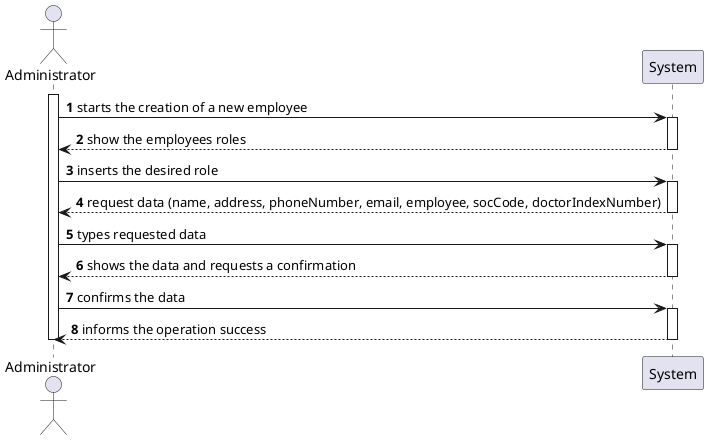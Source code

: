 @startuml
'https://plantuml.com/sequence-diagram

autonumber
actor Administrator
activate Administrator
Administrator -> System: starts the creation of a new employee
activate System
System --> Administrator : show the employees roles
deactivate System
Administrator -> System : inserts the desired role
activate System
System --> Administrator : request data (name, address, phoneNumber, email, employee, socCode, doctorIndexNumber)
deactivate System
Administrator -> System: types requested data
activate System
System --> Administrator : shows the data and requests a confirmation
deactivate System
Administrator -> System: confirms the data
activate System
System --> Administrator : informs the operation success
deactivate System
deactivate Administrator


@enduml